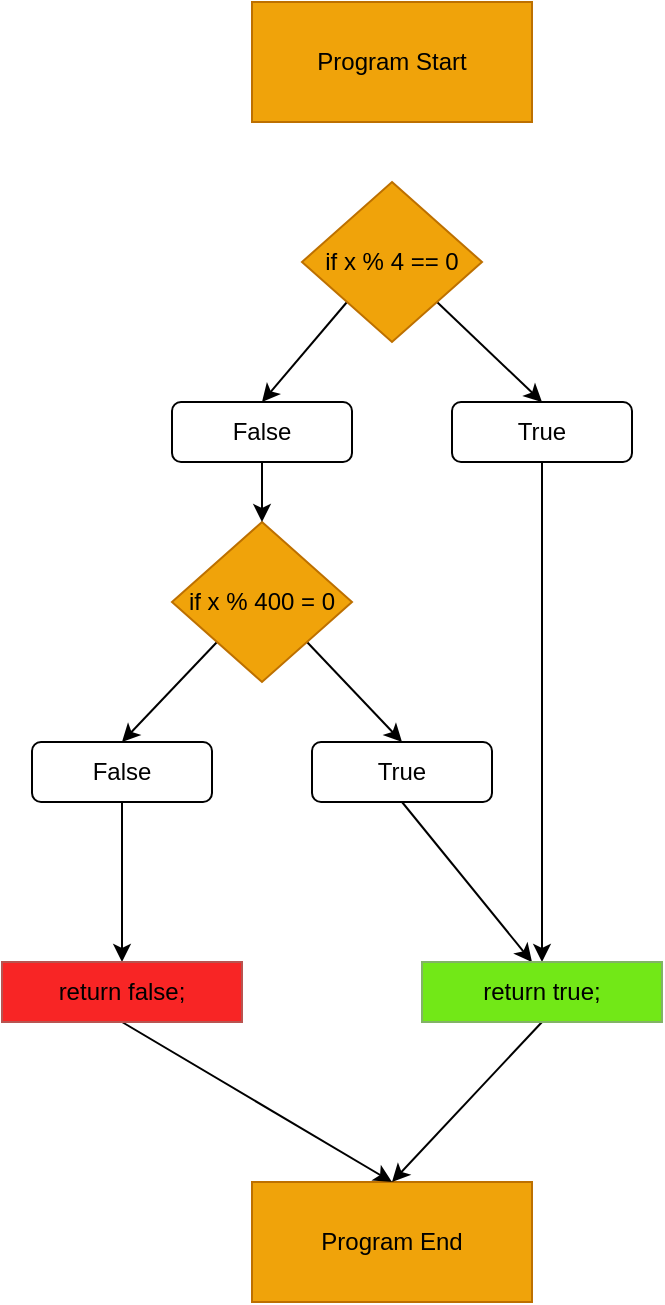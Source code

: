 <mxfile>
    <diagram id="-dsrHHqpyqcdbizE4d_9" name="Page-1">
        <mxGraphModel dx="625" dy="402" grid="1" gridSize="10" guides="1" tooltips="1" connect="1" arrows="1" fold="1" page="1" pageScale="1" pageWidth="827" pageHeight="1169" math="0" shadow="0">
            <root>
                <mxCell id="0"/>
                <mxCell id="1" parent="0"/>
                <mxCell id="2" value="Program Start" style="rounded=0;whiteSpace=wrap;html=1;fillColor=#f0a30a;fontColor=#000000;strokeColor=#BD7000;" vertex="1" parent="1">
                    <mxGeometry x="330" y="130" width="140" height="60" as="geometry"/>
                </mxCell>
                <mxCell id="25" style="edgeStyle=none;html=1;exitX=0;exitY=1;exitDx=0;exitDy=0;entryX=0.5;entryY=0;entryDx=0;entryDy=0;fontColor=#000000;" edge="1" parent="1" source="3" target="7">
                    <mxGeometry relative="1" as="geometry"/>
                </mxCell>
                <mxCell id="26" style="edgeStyle=none;html=1;exitX=1;exitY=1;exitDx=0;exitDy=0;entryX=0.5;entryY=0;entryDx=0;entryDy=0;fontColor=#000000;" edge="1" parent="1" source="3" target="8">
                    <mxGeometry relative="1" as="geometry"/>
                </mxCell>
                <mxCell id="3" value="if x % 4 == 0" style="rhombus;whiteSpace=wrap;html=1;fillColor=#f0a30a;fontColor=#000000;strokeColor=#BD7000;" vertex="1" parent="1">
                    <mxGeometry x="355" y="220" width="90" height="80" as="geometry"/>
                </mxCell>
                <mxCell id="28" style="edgeStyle=none;html=1;exitX=0;exitY=1;exitDx=0;exitDy=0;entryX=0.5;entryY=0;entryDx=0;entryDy=0;fontColor=#000000;" edge="1" parent="1" source="4" target="10">
                    <mxGeometry relative="1" as="geometry"/>
                </mxCell>
                <mxCell id="29" style="edgeStyle=none;html=1;exitX=1;exitY=1;exitDx=0;exitDy=0;entryX=0.5;entryY=0;entryDx=0;entryDy=0;fontColor=#000000;" edge="1" parent="1" source="4" target="11">
                    <mxGeometry relative="1" as="geometry"/>
                </mxCell>
                <mxCell id="4" value="if x % 400 = 0" style="rhombus;whiteSpace=wrap;html=1;fillColor=#f0a30a;fontColor=#000000;strokeColor=#BD7000;" vertex="1" parent="1">
                    <mxGeometry x="290" y="390" width="90" height="80" as="geometry"/>
                </mxCell>
                <mxCell id="6" value="Program End" style="rounded=0;whiteSpace=wrap;html=1;fillColor=#f0a30a;fontColor=#000000;strokeColor=#BD7000;" vertex="1" parent="1">
                    <mxGeometry x="330" y="720" width="140" height="60" as="geometry"/>
                </mxCell>
                <mxCell id="27" style="edgeStyle=none;html=1;exitX=0.5;exitY=1;exitDx=0;exitDy=0;fontColor=#000000;" edge="1" parent="1" source="7" target="4">
                    <mxGeometry relative="1" as="geometry"/>
                </mxCell>
                <mxCell id="7" value="False" style="rounded=1;whiteSpace=wrap;html=1;" vertex="1" parent="1">
                    <mxGeometry x="290" y="330" width="90" height="30" as="geometry"/>
                </mxCell>
                <mxCell id="30" style="edgeStyle=none;html=1;exitX=0.5;exitY=1;exitDx=0;exitDy=0;fontColor=#000000;" edge="1" parent="1" source="8" target="17">
                    <mxGeometry relative="1" as="geometry"/>
                </mxCell>
                <mxCell id="8" value="True" style="rounded=1;whiteSpace=wrap;html=1;" vertex="1" parent="1">
                    <mxGeometry x="430" y="330" width="90" height="30" as="geometry"/>
                </mxCell>
                <mxCell id="32" style="edgeStyle=none;html=1;exitX=0.5;exitY=1;exitDx=0;exitDy=0;entryX=0.5;entryY=0;entryDx=0;entryDy=0;fontColor=#000000;" edge="1" parent="1" source="10" target="16">
                    <mxGeometry relative="1" as="geometry"/>
                </mxCell>
                <mxCell id="10" value="False" style="rounded=1;whiteSpace=wrap;html=1;" vertex="1" parent="1">
                    <mxGeometry x="220" y="500" width="90" height="30" as="geometry"/>
                </mxCell>
                <mxCell id="31" style="edgeStyle=none;html=1;exitX=0.5;exitY=1;exitDx=0;exitDy=0;fontColor=#000000;" edge="1" parent="1" source="11">
                    <mxGeometry relative="1" as="geometry">
                        <mxPoint x="470" y="610" as="targetPoint"/>
                    </mxGeometry>
                </mxCell>
                <mxCell id="11" value="True" style="rounded=1;whiteSpace=wrap;html=1;" vertex="1" parent="1">
                    <mxGeometry x="360" y="500" width="90" height="30" as="geometry"/>
                </mxCell>
                <mxCell id="34" style="edgeStyle=none;html=1;exitX=0.5;exitY=1;exitDx=0;exitDy=0;entryX=0.5;entryY=0;entryDx=0;entryDy=0;fontColor=#000000;" edge="1" parent="1" source="16" target="6">
                    <mxGeometry relative="1" as="geometry"/>
                </mxCell>
                <mxCell id="16" value="return false;" style="rounded=0;whiteSpace=wrap;html=1;fillColor=#F82525;gradientColor=none;strokeColor=#b85450;" vertex="1" parent="1">
                    <mxGeometry x="205" y="610" width="120" height="30" as="geometry"/>
                </mxCell>
                <mxCell id="33" style="edgeStyle=none;html=1;exitX=0.5;exitY=1;exitDx=0;exitDy=0;entryX=0.5;entryY=0;entryDx=0;entryDy=0;fontColor=#000000;" edge="1" parent="1" source="17" target="6">
                    <mxGeometry relative="1" as="geometry"/>
                </mxCell>
                <mxCell id="17" value="&lt;font color=&quot;#000000&quot;&gt;return true;&lt;/font&gt;" style="rounded=0;whiteSpace=wrap;html=1;fillColor=#72E817;gradientColor=none;strokeColor=#82b366;" vertex="1" parent="1">
                    <mxGeometry x="415" y="610" width="120" height="30" as="geometry"/>
                </mxCell>
            </root>
        </mxGraphModel>
    </diagram>
</mxfile>